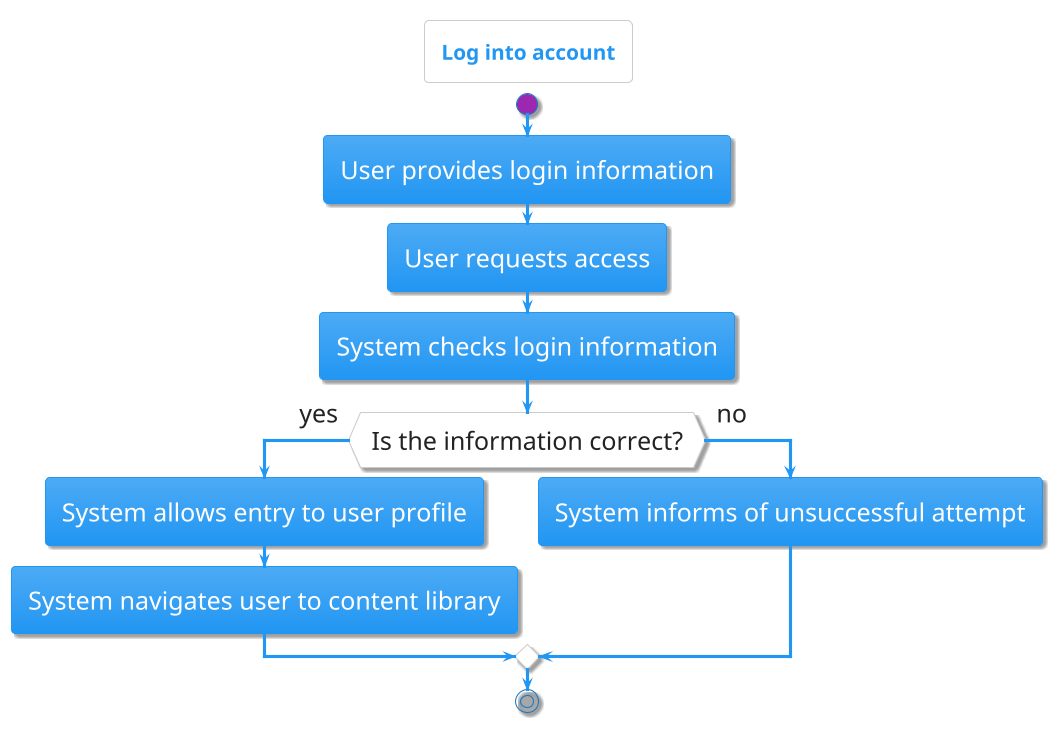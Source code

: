@startuml
!theme materia
title Log into account
skinparam defaultFontSize 24

start
:User provides login information;
:User requests access;
:System checks login information;
if (Is the information correct?) then (yes)
  :System allows entry to user profile;
  :System navigates user to content library;
else (no)
  :System informs of unsuccessful attempt;
endif
stop
@enduml